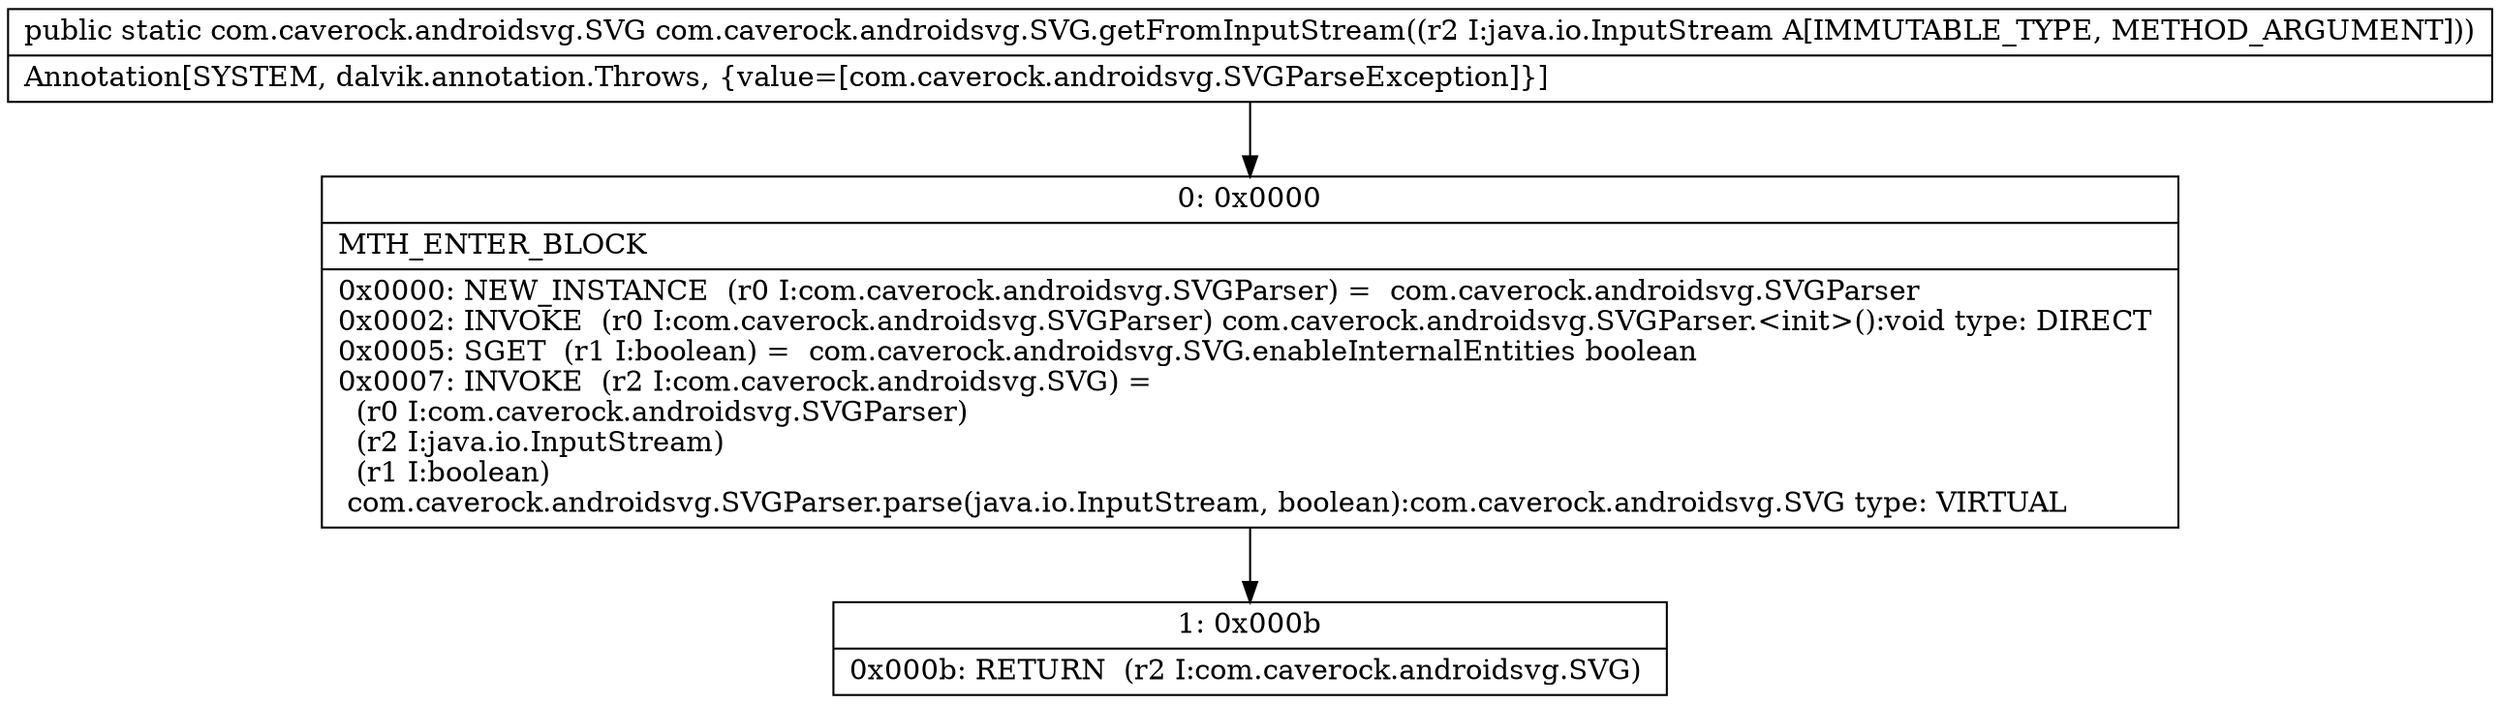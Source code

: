 digraph "CFG forcom.caverock.androidsvg.SVG.getFromInputStream(Ljava\/io\/InputStream;)Lcom\/caverock\/androidsvg\/SVG;" {
Node_0 [shape=record,label="{0\:\ 0x0000|MTH_ENTER_BLOCK\l|0x0000: NEW_INSTANCE  (r0 I:com.caverock.androidsvg.SVGParser) =  com.caverock.androidsvg.SVGParser \l0x0002: INVOKE  (r0 I:com.caverock.androidsvg.SVGParser) com.caverock.androidsvg.SVGParser.\<init\>():void type: DIRECT \l0x0005: SGET  (r1 I:boolean) =  com.caverock.androidsvg.SVG.enableInternalEntities boolean \l0x0007: INVOKE  (r2 I:com.caverock.androidsvg.SVG) = \l  (r0 I:com.caverock.androidsvg.SVGParser)\l  (r2 I:java.io.InputStream)\l  (r1 I:boolean)\l com.caverock.androidsvg.SVGParser.parse(java.io.InputStream, boolean):com.caverock.androidsvg.SVG type: VIRTUAL \l}"];
Node_1 [shape=record,label="{1\:\ 0x000b|0x000b: RETURN  (r2 I:com.caverock.androidsvg.SVG) \l}"];
MethodNode[shape=record,label="{public static com.caverock.androidsvg.SVG com.caverock.androidsvg.SVG.getFromInputStream((r2 I:java.io.InputStream A[IMMUTABLE_TYPE, METHOD_ARGUMENT]))  | Annotation[SYSTEM, dalvik.annotation.Throws, \{value=[com.caverock.androidsvg.SVGParseException]\}]\l}"];
MethodNode -> Node_0;
Node_0 -> Node_1;
}

